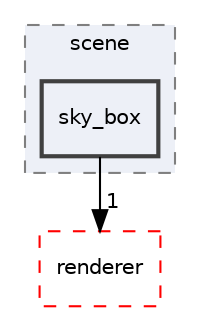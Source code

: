 digraph "C:/Users/jonas/Desktop/GraphicEngine/Src/scene/sky_box"
{
 // INTERACTIVE_SVG=YES
 // LATEX_PDF_SIZE
  bgcolor="transparent";
  edge [fontname="Helvetica",fontsize="10",labelfontname="Helvetica",labelfontsize="10"];
  node [fontname="Helvetica",fontsize="10",shape=record];
  compound=true
  subgraph clusterdir_bd4132eaf25bc91ffa6e489ae31851f6 {
    graph [ bgcolor="#edf0f7", pencolor="grey50", style="filled,dashed,", label="scene", fontname="Helvetica", fontsize="10", URL="dir_bd4132eaf25bc91ffa6e489ae31851f6.html"]
  dir_67183895b053b26910cf45db16edd228 [shape=box, label="sky_box", style="filled,bold,", fillcolor="#edf0f7", color="grey25", URL="dir_67183895b053b26910cf45db16edd228.html"];
  }
  dir_110bf15beb781d7cd423359a55b6cfac [shape=box, label="renderer", style="dashed,", fillcolor="#edf0f7", color="red", URL="dir_110bf15beb781d7cd423359a55b6cfac.html"];
  dir_67183895b053b26910cf45db16edd228->dir_110bf15beb781d7cd423359a55b6cfac [headlabel="1", labeldistance=1.5 headhref="dir_000015_000012.html"];
}
